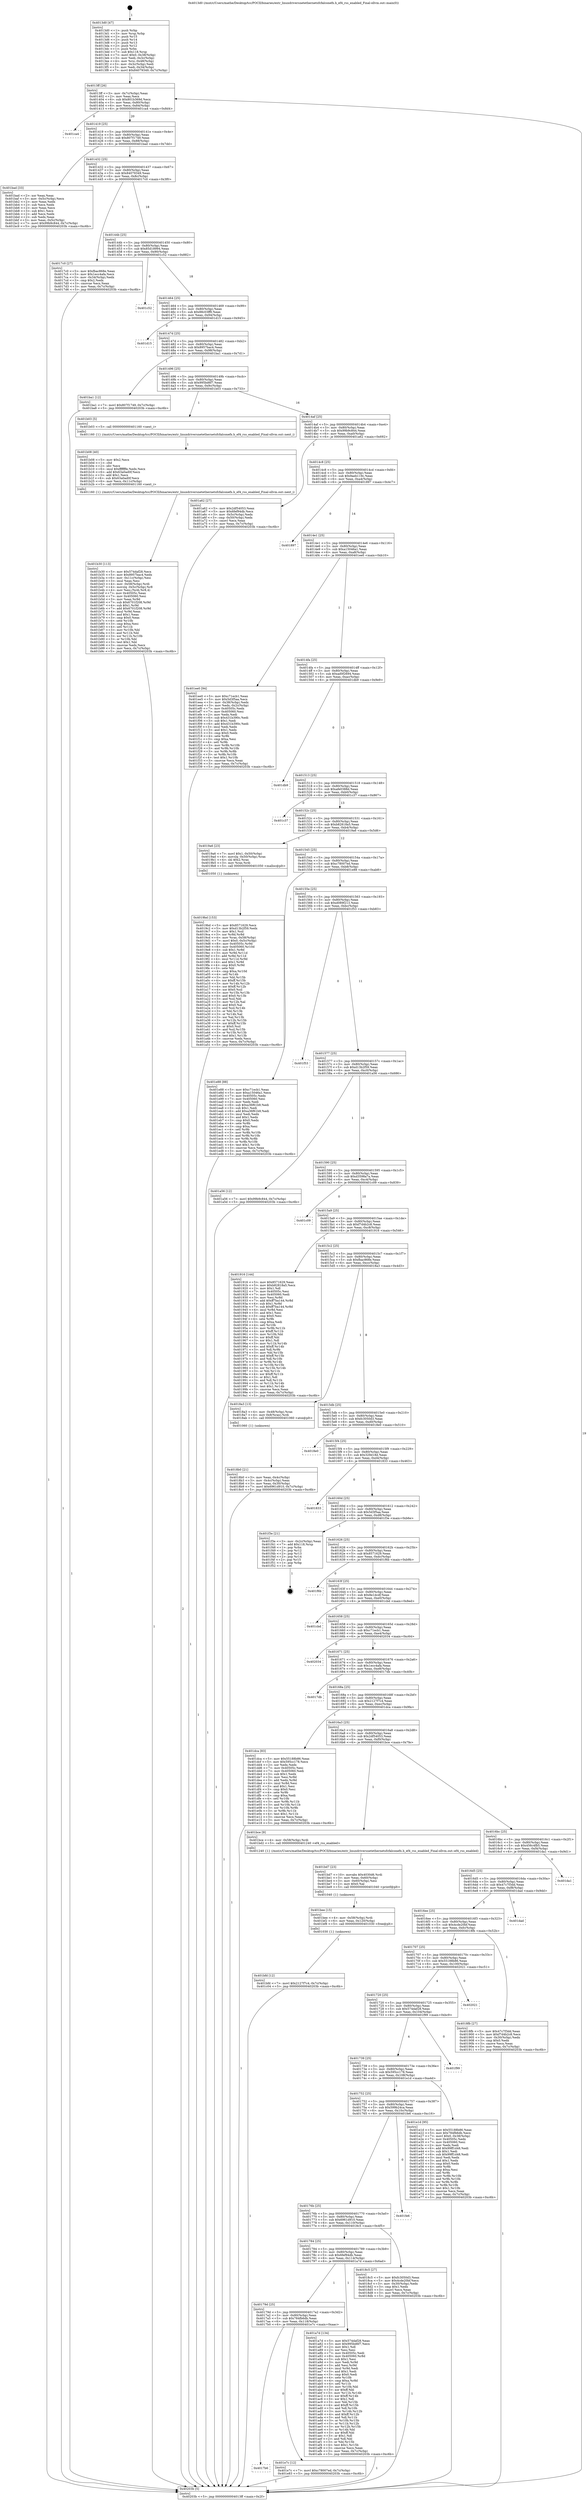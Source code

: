 digraph "0x4013d0" {
  label = "0x4013d0 (/mnt/c/Users/mathe/Desktop/tcc/POCII/binaries/extr_linuxdriversnetethernetsfcfalconefx.h_ef4_rss_enabled_Final-ollvm.out::main(0))"
  labelloc = "t"
  node[shape=record]

  Entry [label="",width=0.3,height=0.3,shape=circle,fillcolor=black,style=filled]
  "0x4013ff" [label="{
     0x4013ff [26]\l
     | [instrs]\l
     &nbsp;&nbsp;0x4013ff \<+3\>: mov -0x7c(%rbp),%eax\l
     &nbsp;&nbsp;0x401402 \<+2\>: mov %eax,%ecx\l
     &nbsp;&nbsp;0x401404 \<+6\>: sub $0x801b369d,%ecx\l
     &nbsp;&nbsp;0x40140a \<+3\>: mov %eax,-0x80(%rbp)\l
     &nbsp;&nbsp;0x40140d \<+6\>: mov %ecx,-0x84(%rbp)\l
     &nbsp;&nbsp;0x401413 \<+6\>: je 0000000000401ca4 \<main+0x8d4\>\l
  }"]
  "0x401ca4" [label="{
     0x401ca4\l
  }", style=dashed]
  "0x401419" [label="{
     0x401419 [25]\l
     | [instrs]\l
     &nbsp;&nbsp;0x401419 \<+5\>: jmp 000000000040141e \<main+0x4e\>\l
     &nbsp;&nbsp;0x40141e \<+3\>: mov -0x80(%rbp),%eax\l
     &nbsp;&nbsp;0x401421 \<+5\>: sub $0x807f1749,%eax\l
     &nbsp;&nbsp;0x401426 \<+6\>: mov %eax,-0x88(%rbp)\l
     &nbsp;&nbsp;0x40142c \<+6\>: je 0000000000401bad \<main+0x7dd\>\l
  }"]
  Exit [label="",width=0.3,height=0.3,shape=circle,fillcolor=black,style=filled,peripheries=2]
  "0x401bad" [label="{
     0x401bad [33]\l
     | [instrs]\l
     &nbsp;&nbsp;0x401bad \<+2\>: xor %eax,%eax\l
     &nbsp;&nbsp;0x401baf \<+3\>: mov -0x5c(%rbp),%ecx\l
     &nbsp;&nbsp;0x401bb2 \<+2\>: mov %eax,%edx\l
     &nbsp;&nbsp;0x401bb4 \<+2\>: sub %ecx,%edx\l
     &nbsp;&nbsp;0x401bb6 \<+2\>: mov %eax,%ecx\l
     &nbsp;&nbsp;0x401bb8 \<+3\>: sub $0x1,%ecx\l
     &nbsp;&nbsp;0x401bbb \<+2\>: add %ecx,%edx\l
     &nbsp;&nbsp;0x401bbd \<+2\>: sub %edx,%eax\l
     &nbsp;&nbsp;0x401bbf \<+3\>: mov %eax,-0x5c(%rbp)\l
     &nbsp;&nbsp;0x401bc2 \<+7\>: movl $0x99b9c844,-0x7c(%rbp)\l
     &nbsp;&nbsp;0x401bc9 \<+5\>: jmp 000000000040203b \<main+0xc6b\>\l
  }"]
  "0x401432" [label="{
     0x401432 [25]\l
     | [instrs]\l
     &nbsp;&nbsp;0x401432 \<+5\>: jmp 0000000000401437 \<main+0x67\>\l
     &nbsp;&nbsp;0x401437 \<+3\>: mov -0x80(%rbp),%eax\l
     &nbsp;&nbsp;0x40143a \<+5\>: sub $0x84079349,%eax\l
     &nbsp;&nbsp;0x40143f \<+6\>: mov %eax,-0x8c(%rbp)\l
     &nbsp;&nbsp;0x401445 \<+6\>: je 00000000004017c0 \<main+0x3f0\>\l
  }"]
  "0x4017b6" [label="{
     0x4017b6\l
  }", style=dashed]
  "0x4017c0" [label="{
     0x4017c0 [27]\l
     | [instrs]\l
     &nbsp;&nbsp;0x4017c0 \<+5\>: mov $0xfbac868e,%eax\l
     &nbsp;&nbsp;0x4017c5 \<+5\>: mov $0x1ecc4afa,%ecx\l
     &nbsp;&nbsp;0x4017ca \<+3\>: mov -0x34(%rbp),%edx\l
     &nbsp;&nbsp;0x4017cd \<+3\>: cmp $0x2,%edx\l
     &nbsp;&nbsp;0x4017d0 \<+3\>: cmovne %ecx,%eax\l
     &nbsp;&nbsp;0x4017d3 \<+3\>: mov %eax,-0x7c(%rbp)\l
     &nbsp;&nbsp;0x4017d6 \<+5\>: jmp 000000000040203b \<main+0xc6b\>\l
  }"]
  "0x40144b" [label="{
     0x40144b [25]\l
     | [instrs]\l
     &nbsp;&nbsp;0x40144b \<+5\>: jmp 0000000000401450 \<main+0x80\>\l
     &nbsp;&nbsp;0x401450 \<+3\>: mov -0x80(%rbp),%eax\l
     &nbsp;&nbsp;0x401453 \<+5\>: sub $0x85d18994,%eax\l
     &nbsp;&nbsp;0x401458 \<+6\>: mov %eax,-0x90(%rbp)\l
     &nbsp;&nbsp;0x40145e \<+6\>: je 0000000000401c52 \<main+0x882\>\l
  }"]
  "0x40203b" [label="{
     0x40203b [5]\l
     | [instrs]\l
     &nbsp;&nbsp;0x40203b \<+5\>: jmp 00000000004013ff \<main+0x2f\>\l
  }"]
  "0x4013d0" [label="{
     0x4013d0 [47]\l
     | [instrs]\l
     &nbsp;&nbsp;0x4013d0 \<+1\>: push %rbp\l
     &nbsp;&nbsp;0x4013d1 \<+3\>: mov %rsp,%rbp\l
     &nbsp;&nbsp;0x4013d4 \<+2\>: push %r15\l
     &nbsp;&nbsp;0x4013d6 \<+2\>: push %r14\l
     &nbsp;&nbsp;0x4013d8 \<+2\>: push %r13\l
     &nbsp;&nbsp;0x4013da \<+2\>: push %r12\l
     &nbsp;&nbsp;0x4013dc \<+1\>: push %rbx\l
     &nbsp;&nbsp;0x4013dd \<+7\>: sub $0x118,%rsp\l
     &nbsp;&nbsp;0x4013e4 \<+7\>: movl $0x0,-0x38(%rbp)\l
     &nbsp;&nbsp;0x4013eb \<+3\>: mov %edi,-0x3c(%rbp)\l
     &nbsp;&nbsp;0x4013ee \<+4\>: mov %rsi,-0x48(%rbp)\l
     &nbsp;&nbsp;0x4013f2 \<+3\>: mov -0x3c(%rbp),%edi\l
     &nbsp;&nbsp;0x4013f5 \<+3\>: mov %edi,-0x34(%rbp)\l
     &nbsp;&nbsp;0x4013f8 \<+7\>: movl $0x84079349,-0x7c(%rbp)\l
  }"]
  "0x401e7c" [label="{
     0x401e7c [12]\l
     | [instrs]\l
     &nbsp;&nbsp;0x401e7c \<+7\>: movl $0xc78007ed,-0x7c(%rbp)\l
     &nbsp;&nbsp;0x401e83 \<+5\>: jmp 000000000040203b \<main+0xc6b\>\l
  }"]
  "0x401c52" [label="{
     0x401c52\l
  }", style=dashed]
  "0x401464" [label="{
     0x401464 [25]\l
     | [instrs]\l
     &nbsp;&nbsp;0x401464 \<+5\>: jmp 0000000000401469 \<main+0x99\>\l
     &nbsp;&nbsp;0x401469 \<+3\>: mov -0x80(%rbp),%eax\l
     &nbsp;&nbsp;0x40146c \<+5\>: sub $0x88c03ff9,%eax\l
     &nbsp;&nbsp;0x401471 \<+6\>: mov %eax,-0x94(%rbp)\l
     &nbsp;&nbsp;0x401477 \<+6\>: je 0000000000401d15 \<main+0x945\>\l
  }"]
  "0x401bfd" [label="{
     0x401bfd [12]\l
     | [instrs]\l
     &nbsp;&nbsp;0x401bfd \<+7\>: movl $0x2127f7c4,-0x7c(%rbp)\l
     &nbsp;&nbsp;0x401c04 \<+5\>: jmp 000000000040203b \<main+0xc6b\>\l
  }"]
  "0x401d15" [label="{
     0x401d15\l
  }", style=dashed]
  "0x40147d" [label="{
     0x40147d [25]\l
     | [instrs]\l
     &nbsp;&nbsp;0x40147d \<+5\>: jmp 0000000000401482 \<main+0xb2\>\l
     &nbsp;&nbsp;0x401482 \<+3\>: mov -0x80(%rbp),%eax\l
     &nbsp;&nbsp;0x401485 \<+5\>: sub $0x8957bac4,%eax\l
     &nbsp;&nbsp;0x40148a \<+6\>: mov %eax,-0x98(%rbp)\l
     &nbsp;&nbsp;0x401490 \<+6\>: je 0000000000401ba1 \<main+0x7d1\>\l
  }"]
  "0x401bee" [label="{
     0x401bee [15]\l
     | [instrs]\l
     &nbsp;&nbsp;0x401bee \<+4\>: mov -0x58(%rbp),%rdi\l
     &nbsp;&nbsp;0x401bf2 \<+6\>: mov %eax,-0x120(%rbp)\l
     &nbsp;&nbsp;0x401bf8 \<+5\>: call 0000000000401030 \<free@plt\>\l
     | [calls]\l
     &nbsp;&nbsp;0x401030 \{1\} (unknown)\l
  }"]
  "0x401ba1" [label="{
     0x401ba1 [12]\l
     | [instrs]\l
     &nbsp;&nbsp;0x401ba1 \<+7\>: movl $0x807f1749,-0x7c(%rbp)\l
     &nbsp;&nbsp;0x401ba8 \<+5\>: jmp 000000000040203b \<main+0xc6b\>\l
  }"]
  "0x401496" [label="{
     0x401496 [25]\l
     | [instrs]\l
     &nbsp;&nbsp;0x401496 \<+5\>: jmp 000000000040149b \<main+0xcb\>\l
     &nbsp;&nbsp;0x40149b \<+3\>: mov -0x80(%rbp),%eax\l
     &nbsp;&nbsp;0x40149e \<+5\>: sub $0x995bd6f7,%eax\l
     &nbsp;&nbsp;0x4014a3 \<+6\>: mov %eax,-0x9c(%rbp)\l
     &nbsp;&nbsp;0x4014a9 \<+6\>: je 0000000000401b03 \<main+0x733\>\l
  }"]
  "0x401bd7" [label="{
     0x401bd7 [23]\l
     | [instrs]\l
     &nbsp;&nbsp;0x401bd7 \<+10\>: movabs $0x4030d6,%rdi\l
     &nbsp;&nbsp;0x401be1 \<+3\>: mov %eax,-0x60(%rbp)\l
     &nbsp;&nbsp;0x401be4 \<+3\>: mov -0x60(%rbp),%esi\l
     &nbsp;&nbsp;0x401be7 \<+2\>: mov $0x0,%al\l
     &nbsp;&nbsp;0x401be9 \<+5\>: call 0000000000401040 \<printf@plt\>\l
     | [calls]\l
     &nbsp;&nbsp;0x401040 \{1\} (unknown)\l
  }"]
  "0x401b03" [label="{
     0x401b03 [5]\l
     | [instrs]\l
     &nbsp;&nbsp;0x401b03 \<+5\>: call 0000000000401160 \<next_i\>\l
     | [calls]\l
     &nbsp;&nbsp;0x401160 \{1\} (/mnt/c/Users/mathe/Desktop/tcc/POCII/binaries/extr_linuxdriversnetethernetsfcfalconefx.h_ef4_rss_enabled_Final-ollvm.out::next_i)\l
  }"]
  "0x4014af" [label="{
     0x4014af [25]\l
     | [instrs]\l
     &nbsp;&nbsp;0x4014af \<+5\>: jmp 00000000004014b4 \<main+0xe4\>\l
     &nbsp;&nbsp;0x4014b4 \<+3\>: mov -0x80(%rbp),%eax\l
     &nbsp;&nbsp;0x4014b7 \<+5\>: sub $0x99b9c844,%eax\l
     &nbsp;&nbsp;0x4014bc \<+6\>: mov %eax,-0xa0(%rbp)\l
     &nbsp;&nbsp;0x4014c2 \<+6\>: je 0000000000401a62 \<main+0x692\>\l
  }"]
  "0x401b30" [label="{
     0x401b30 [113]\l
     | [instrs]\l
     &nbsp;&nbsp;0x401b30 \<+5\>: mov $0x574daf28,%ecx\l
     &nbsp;&nbsp;0x401b35 \<+5\>: mov $0x8957bac4,%edx\l
     &nbsp;&nbsp;0x401b3a \<+6\>: mov -0x11c(%rbp),%esi\l
     &nbsp;&nbsp;0x401b40 \<+3\>: imul %eax,%esi\l
     &nbsp;&nbsp;0x401b43 \<+4\>: mov -0x58(%rbp),%rdi\l
     &nbsp;&nbsp;0x401b47 \<+4\>: movslq -0x5c(%rbp),%r8\l
     &nbsp;&nbsp;0x401b4b \<+4\>: mov %esi,(%rdi,%r8,4)\l
     &nbsp;&nbsp;0x401b4f \<+7\>: mov 0x40505c,%eax\l
     &nbsp;&nbsp;0x401b56 \<+7\>: mov 0x405060,%esi\l
     &nbsp;&nbsp;0x401b5d \<+3\>: mov %eax,%r9d\l
     &nbsp;&nbsp;0x401b60 \<+7\>: sub $0x6701f208,%r9d\l
     &nbsp;&nbsp;0x401b67 \<+4\>: sub $0x1,%r9d\l
     &nbsp;&nbsp;0x401b6b \<+7\>: add $0x6701f208,%r9d\l
     &nbsp;&nbsp;0x401b72 \<+4\>: imul %r9d,%eax\l
     &nbsp;&nbsp;0x401b76 \<+3\>: and $0x1,%eax\l
     &nbsp;&nbsp;0x401b79 \<+3\>: cmp $0x0,%eax\l
     &nbsp;&nbsp;0x401b7c \<+4\>: sete %r10b\l
     &nbsp;&nbsp;0x401b80 \<+3\>: cmp $0xa,%esi\l
     &nbsp;&nbsp;0x401b83 \<+4\>: setl %r11b\l
     &nbsp;&nbsp;0x401b87 \<+3\>: mov %r10b,%bl\l
     &nbsp;&nbsp;0x401b8a \<+3\>: and %r11b,%bl\l
     &nbsp;&nbsp;0x401b8d \<+3\>: xor %r11b,%r10b\l
     &nbsp;&nbsp;0x401b90 \<+3\>: or %r10b,%bl\l
     &nbsp;&nbsp;0x401b93 \<+3\>: test $0x1,%bl\l
     &nbsp;&nbsp;0x401b96 \<+3\>: cmovne %edx,%ecx\l
     &nbsp;&nbsp;0x401b99 \<+3\>: mov %ecx,-0x7c(%rbp)\l
     &nbsp;&nbsp;0x401b9c \<+5\>: jmp 000000000040203b \<main+0xc6b\>\l
  }"]
  "0x401a62" [label="{
     0x401a62 [27]\l
     | [instrs]\l
     &nbsp;&nbsp;0x401a62 \<+5\>: mov $0x2df54053,%eax\l
     &nbsp;&nbsp;0x401a67 \<+5\>: mov $0x6fef94db,%ecx\l
     &nbsp;&nbsp;0x401a6c \<+3\>: mov -0x5c(%rbp),%edx\l
     &nbsp;&nbsp;0x401a6f \<+3\>: cmp -0x50(%rbp),%edx\l
     &nbsp;&nbsp;0x401a72 \<+3\>: cmovl %ecx,%eax\l
     &nbsp;&nbsp;0x401a75 \<+3\>: mov %eax,-0x7c(%rbp)\l
     &nbsp;&nbsp;0x401a78 \<+5\>: jmp 000000000040203b \<main+0xc6b\>\l
  }"]
  "0x4014c8" [label="{
     0x4014c8 [25]\l
     | [instrs]\l
     &nbsp;&nbsp;0x4014c8 \<+5\>: jmp 00000000004014cd \<main+0xfd\>\l
     &nbsp;&nbsp;0x4014cd \<+3\>: mov -0x80(%rbp),%eax\l
     &nbsp;&nbsp;0x4014d0 \<+5\>: sub $0x9aeb119c,%eax\l
     &nbsp;&nbsp;0x4014d5 \<+6\>: mov %eax,-0xa4(%rbp)\l
     &nbsp;&nbsp;0x4014db \<+6\>: je 0000000000401897 \<main+0x4c7\>\l
  }"]
  "0x401b08" [label="{
     0x401b08 [40]\l
     | [instrs]\l
     &nbsp;&nbsp;0x401b08 \<+5\>: mov $0x2,%ecx\l
     &nbsp;&nbsp;0x401b0d \<+1\>: cltd\l
     &nbsp;&nbsp;0x401b0e \<+2\>: idiv %ecx\l
     &nbsp;&nbsp;0x401b10 \<+6\>: imul $0xfffffffe,%edx,%ecx\l
     &nbsp;&nbsp;0x401b16 \<+6\>: add $0x63a0ad0f,%ecx\l
     &nbsp;&nbsp;0x401b1c \<+3\>: add $0x1,%ecx\l
     &nbsp;&nbsp;0x401b1f \<+6\>: sub $0x63a0ad0f,%ecx\l
     &nbsp;&nbsp;0x401b25 \<+6\>: mov %ecx,-0x11c(%rbp)\l
     &nbsp;&nbsp;0x401b2b \<+5\>: call 0000000000401160 \<next_i\>\l
     | [calls]\l
     &nbsp;&nbsp;0x401160 \{1\} (/mnt/c/Users/mathe/Desktop/tcc/POCII/binaries/extr_linuxdriversnetethernetsfcfalconefx.h_ef4_rss_enabled_Final-ollvm.out::next_i)\l
  }"]
  "0x401897" [label="{
     0x401897\l
  }", style=dashed]
  "0x4014e1" [label="{
     0x4014e1 [25]\l
     | [instrs]\l
     &nbsp;&nbsp;0x4014e1 \<+5\>: jmp 00000000004014e6 \<main+0x116\>\l
     &nbsp;&nbsp;0x4014e6 \<+3\>: mov -0x80(%rbp),%eax\l
     &nbsp;&nbsp;0x4014e9 \<+5\>: sub $0xa15046a1,%eax\l
     &nbsp;&nbsp;0x4014ee \<+6\>: mov %eax,-0xa8(%rbp)\l
     &nbsp;&nbsp;0x4014f4 \<+6\>: je 0000000000401ee0 \<main+0xb10\>\l
  }"]
  "0x40179d" [label="{
     0x40179d [25]\l
     | [instrs]\l
     &nbsp;&nbsp;0x40179d \<+5\>: jmp 00000000004017a2 \<main+0x3d2\>\l
     &nbsp;&nbsp;0x4017a2 \<+3\>: mov -0x80(%rbp),%eax\l
     &nbsp;&nbsp;0x4017a5 \<+5\>: sub $0x784fb6db,%eax\l
     &nbsp;&nbsp;0x4017aa \<+6\>: mov %eax,-0x118(%rbp)\l
     &nbsp;&nbsp;0x4017b0 \<+6\>: je 0000000000401e7c \<main+0xaac\>\l
  }"]
  "0x401ee0" [label="{
     0x401ee0 [94]\l
     | [instrs]\l
     &nbsp;&nbsp;0x401ee0 \<+5\>: mov $0xc71ecb1,%eax\l
     &nbsp;&nbsp;0x401ee5 \<+5\>: mov $0x5d3f5aa,%ecx\l
     &nbsp;&nbsp;0x401eea \<+3\>: mov -0x38(%rbp),%edx\l
     &nbsp;&nbsp;0x401eed \<+3\>: mov %edx,-0x2c(%rbp)\l
     &nbsp;&nbsp;0x401ef0 \<+7\>: mov 0x40505c,%edx\l
     &nbsp;&nbsp;0x401ef7 \<+7\>: mov 0x405060,%esi\l
     &nbsp;&nbsp;0x401efe \<+2\>: mov %edx,%edi\l
     &nbsp;&nbsp;0x401f00 \<+6\>: sub $0x431b390c,%edi\l
     &nbsp;&nbsp;0x401f06 \<+3\>: sub $0x1,%edi\l
     &nbsp;&nbsp;0x401f09 \<+6\>: add $0x431b390c,%edi\l
     &nbsp;&nbsp;0x401f0f \<+3\>: imul %edi,%edx\l
     &nbsp;&nbsp;0x401f12 \<+3\>: and $0x1,%edx\l
     &nbsp;&nbsp;0x401f15 \<+3\>: cmp $0x0,%edx\l
     &nbsp;&nbsp;0x401f18 \<+4\>: sete %r8b\l
     &nbsp;&nbsp;0x401f1c \<+3\>: cmp $0xa,%esi\l
     &nbsp;&nbsp;0x401f1f \<+4\>: setl %r9b\l
     &nbsp;&nbsp;0x401f23 \<+3\>: mov %r8b,%r10b\l
     &nbsp;&nbsp;0x401f26 \<+3\>: and %r9b,%r10b\l
     &nbsp;&nbsp;0x401f29 \<+3\>: xor %r9b,%r8b\l
     &nbsp;&nbsp;0x401f2c \<+3\>: or %r8b,%r10b\l
     &nbsp;&nbsp;0x401f2f \<+4\>: test $0x1,%r10b\l
     &nbsp;&nbsp;0x401f33 \<+3\>: cmovne %ecx,%eax\l
     &nbsp;&nbsp;0x401f36 \<+3\>: mov %eax,-0x7c(%rbp)\l
     &nbsp;&nbsp;0x401f39 \<+5\>: jmp 000000000040203b \<main+0xc6b\>\l
  }"]
  "0x4014fa" [label="{
     0x4014fa [25]\l
     | [instrs]\l
     &nbsp;&nbsp;0x4014fa \<+5\>: jmp 00000000004014ff \<main+0x12f\>\l
     &nbsp;&nbsp;0x4014ff \<+3\>: mov -0x80(%rbp),%eax\l
     &nbsp;&nbsp;0x401502 \<+5\>: sub $0xad0f2694,%eax\l
     &nbsp;&nbsp;0x401507 \<+6\>: mov %eax,-0xac(%rbp)\l
     &nbsp;&nbsp;0x40150d \<+6\>: je 0000000000401db9 \<main+0x9e9\>\l
  }"]
  "0x401a7d" [label="{
     0x401a7d [134]\l
     | [instrs]\l
     &nbsp;&nbsp;0x401a7d \<+5\>: mov $0x574daf28,%eax\l
     &nbsp;&nbsp;0x401a82 \<+5\>: mov $0x995bd6f7,%ecx\l
     &nbsp;&nbsp;0x401a87 \<+2\>: mov $0x1,%dl\l
     &nbsp;&nbsp;0x401a89 \<+2\>: xor %esi,%esi\l
     &nbsp;&nbsp;0x401a8b \<+7\>: mov 0x40505c,%edi\l
     &nbsp;&nbsp;0x401a92 \<+8\>: mov 0x405060,%r8d\l
     &nbsp;&nbsp;0x401a9a \<+3\>: sub $0x1,%esi\l
     &nbsp;&nbsp;0x401a9d \<+3\>: mov %edi,%r9d\l
     &nbsp;&nbsp;0x401aa0 \<+3\>: add %esi,%r9d\l
     &nbsp;&nbsp;0x401aa3 \<+4\>: imul %r9d,%edi\l
     &nbsp;&nbsp;0x401aa7 \<+3\>: and $0x1,%edi\l
     &nbsp;&nbsp;0x401aaa \<+3\>: cmp $0x0,%edi\l
     &nbsp;&nbsp;0x401aad \<+4\>: sete %r10b\l
     &nbsp;&nbsp;0x401ab1 \<+4\>: cmp $0xa,%r8d\l
     &nbsp;&nbsp;0x401ab5 \<+4\>: setl %r11b\l
     &nbsp;&nbsp;0x401ab9 \<+3\>: mov %r10b,%bl\l
     &nbsp;&nbsp;0x401abc \<+3\>: xor $0xff,%bl\l
     &nbsp;&nbsp;0x401abf \<+3\>: mov %r11b,%r14b\l
     &nbsp;&nbsp;0x401ac2 \<+4\>: xor $0xff,%r14b\l
     &nbsp;&nbsp;0x401ac6 \<+3\>: xor $0x1,%dl\l
     &nbsp;&nbsp;0x401ac9 \<+3\>: mov %bl,%r15b\l
     &nbsp;&nbsp;0x401acc \<+4\>: and $0xff,%r15b\l
     &nbsp;&nbsp;0x401ad0 \<+3\>: and %dl,%r10b\l
     &nbsp;&nbsp;0x401ad3 \<+3\>: mov %r14b,%r12b\l
     &nbsp;&nbsp;0x401ad6 \<+4\>: and $0xff,%r12b\l
     &nbsp;&nbsp;0x401ada \<+3\>: and %dl,%r11b\l
     &nbsp;&nbsp;0x401add \<+3\>: or %r10b,%r15b\l
     &nbsp;&nbsp;0x401ae0 \<+3\>: or %r11b,%r12b\l
     &nbsp;&nbsp;0x401ae3 \<+3\>: xor %r12b,%r15b\l
     &nbsp;&nbsp;0x401ae6 \<+3\>: or %r14b,%bl\l
     &nbsp;&nbsp;0x401ae9 \<+3\>: xor $0xff,%bl\l
     &nbsp;&nbsp;0x401aec \<+3\>: or $0x1,%dl\l
     &nbsp;&nbsp;0x401aef \<+2\>: and %dl,%bl\l
     &nbsp;&nbsp;0x401af1 \<+3\>: or %bl,%r15b\l
     &nbsp;&nbsp;0x401af4 \<+4\>: test $0x1,%r15b\l
     &nbsp;&nbsp;0x401af8 \<+3\>: cmovne %ecx,%eax\l
     &nbsp;&nbsp;0x401afb \<+3\>: mov %eax,-0x7c(%rbp)\l
     &nbsp;&nbsp;0x401afe \<+5\>: jmp 000000000040203b \<main+0xc6b\>\l
  }"]
  "0x401db9" [label="{
     0x401db9\l
  }", style=dashed]
  "0x401513" [label="{
     0x401513 [25]\l
     | [instrs]\l
     &nbsp;&nbsp;0x401513 \<+5\>: jmp 0000000000401518 \<main+0x148\>\l
     &nbsp;&nbsp;0x401518 \<+3\>: mov -0x80(%rbp),%eax\l
     &nbsp;&nbsp;0x40151b \<+5\>: sub $0xafe0388d,%eax\l
     &nbsp;&nbsp;0x401520 \<+6\>: mov %eax,-0xb0(%rbp)\l
     &nbsp;&nbsp;0x401526 \<+6\>: je 0000000000401c37 \<main+0x867\>\l
  }"]
  "0x4019bd" [label="{
     0x4019bd [153]\l
     | [instrs]\l
     &nbsp;&nbsp;0x4019bd \<+5\>: mov $0x8571629,%ecx\l
     &nbsp;&nbsp;0x4019c2 \<+5\>: mov $0xd13b2f59,%edx\l
     &nbsp;&nbsp;0x4019c7 \<+3\>: mov $0x1,%sil\l
     &nbsp;&nbsp;0x4019ca \<+3\>: xor %r8d,%r8d\l
     &nbsp;&nbsp;0x4019cd \<+4\>: mov %rax,-0x58(%rbp)\l
     &nbsp;&nbsp;0x4019d1 \<+7\>: movl $0x0,-0x5c(%rbp)\l
     &nbsp;&nbsp;0x4019d8 \<+8\>: mov 0x40505c,%r9d\l
     &nbsp;&nbsp;0x4019e0 \<+8\>: mov 0x405060,%r10d\l
     &nbsp;&nbsp;0x4019e8 \<+4\>: sub $0x1,%r8d\l
     &nbsp;&nbsp;0x4019ec \<+3\>: mov %r9d,%r11d\l
     &nbsp;&nbsp;0x4019ef \<+3\>: add %r8d,%r11d\l
     &nbsp;&nbsp;0x4019f2 \<+4\>: imul %r11d,%r9d\l
     &nbsp;&nbsp;0x4019f6 \<+4\>: and $0x1,%r9d\l
     &nbsp;&nbsp;0x4019fa \<+4\>: cmp $0x0,%r9d\l
     &nbsp;&nbsp;0x4019fe \<+3\>: sete %bl\l
     &nbsp;&nbsp;0x401a01 \<+4\>: cmp $0xa,%r10d\l
     &nbsp;&nbsp;0x401a05 \<+4\>: setl %r14b\l
     &nbsp;&nbsp;0x401a09 \<+3\>: mov %bl,%r15b\l
     &nbsp;&nbsp;0x401a0c \<+4\>: xor $0xff,%r15b\l
     &nbsp;&nbsp;0x401a10 \<+3\>: mov %r14b,%r12b\l
     &nbsp;&nbsp;0x401a13 \<+4\>: xor $0xff,%r12b\l
     &nbsp;&nbsp;0x401a17 \<+4\>: xor $0x0,%sil\l
     &nbsp;&nbsp;0x401a1b \<+3\>: mov %r15b,%r13b\l
     &nbsp;&nbsp;0x401a1e \<+4\>: and $0x0,%r13b\l
     &nbsp;&nbsp;0x401a22 \<+3\>: and %sil,%bl\l
     &nbsp;&nbsp;0x401a25 \<+3\>: mov %r12b,%al\l
     &nbsp;&nbsp;0x401a28 \<+2\>: and $0x0,%al\l
     &nbsp;&nbsp;0x401a2a \<+3\>: and %sil,%r14b\l
     &nbsp;&nbsp;0x401a2d \<+3\>: or %bl,%r13b\l
     &nbsp;&nbsp;0x401a30 \<+3\>: or %r14b,%al\l
     &nbsp;&nbsp;0x401a33 \<+3\>: xor %al,%r13b\l
     &nbsp;&nbsp;0x401a36 \<+3\>: or %r12b,%r15b\l
     &nbsp;&nbsp;0x401a39 \<+4\>: xor $0xff,%r15b\l
     &nbsp;&nbsp;0x401a3d \<+4\>: or $0x0,%sil\l
     &nbsp;&nbsp;0x401a41 \<+3\>: and %sil,%r15b\l
     &nbsp;&nbsp;0x401a44 \<+3\>: or %r15b,%r13b\l
     &nbsp;&nbsp;0x401a47 \<+4\>: test $0x1,%r13b\l
     &nbsp;&nbsp;0x401a4b \<+3\>: cmovne %edx,%ecx\l
     &nbsp;&nbsp;0x401a4e \<+3\>: mov %ecx,-0x7c(%rbp)\l
     &nbsp;&nbsp;0x401a51 \<+5\>: jmp 000000000040203b \<main+0xc6b\>\l
  }"]
  "0x401c37" [label="{
     0x401c37\l
  }", style=dashed]
  "0x40152c" [label="{
     0x40152c [25]\l
     | [instrs]\l
     &nbsp;&nbsp;0x40152c \<+5\>: jmp 0000000000401531 \<main+0x161\>\l
     &nbsp;&nbsp;0x401531 \<+3\>: mov -0x80(%rbp),%eax\l
     &nbsp;&nbsp;0x401534 \<+5\>: sub $0xb82818a5,%eax\l
     &nbsp;&nbsp;0x401539 \<+6\>: mov %eax,-0xb4(%rbp)\l
     &nbsp;&nbsp;0x40153f \<+6\>: je 00000000004019a6 \<main+0x5d6\>\l
  }"]
  "0x401784" [label="{
     0x401784 [25]\l
     | [instrs]\l
     &nbsp;&nbsp;0x401784 \<+5\>: jmp 0000000000401789 \<main+0x3b9\>\l
     &nbsp;&nbsp;0x401789 \<+3\>: mov -0x80(%rbp),%eax\l
     &nbsp;&nbsp;0x40178c \<+5\>: sub $0x6fef94db,%eax\l
     &nbsp;&nbsp;0x401791 \<+6\>: mov %eax,-0x114(%rbp)\l
     &nbsp;&nbsp;0x401797 \<+6\>: je 0000000000401a7d \<main+0x6ad\>\l
  }"]
  "0x4019a6" [label="{
     0x4019a6 [23]\l
     | [instrs]\l
     &nbsp;&nbsp;0x4019a6 \<+7\>: movl $0x1,-0x50(%rbp)\l
     &nbsp;&nbsp;0x4019ad \<+4\>: movslq -0x50(%rbp),%rax\l
     &nbsp;&nbsp;0x4019b1 \<+4\>: shl $0x2,%rax\l
     &nbsp;&nbsp;0x4019b5 \<+3\>: mov %rax,%rdi\l
     &nbsp;&nbsp;0x4019b8 \<+5\>: call 0000000000401050 \<malloc@plt\>\l
     | [calls]\l
     &nbsp;&nbsp;0x401050 \{1\} (unknown)\l
  }"]
  "0x401545" [label="{
     0x401545 [25]\l
     | [instrs]\l
     &nbsp;&nbsp;0x401545 \<+5\>: jmp 000000000040154a \<main+0x17a\>\l
     &nbsp;&nbsp;0x40154a \<+3\>: mov -0x80(%rbp),%eax\l
     &nbsp;&nbsp;0x40154d \<+5\>: sub $0xc78007ed,%eax\l
     &nbsp;&nbsp;0x401552 \<+6\>: mov %eax,-0xb8(%rbp)\l
     &nbsp;&nbsp;0x401558 \<+6\>: je 0000000000401e88 \<main+0xab8\>\l
  }"]
  "0x4018c5" [label="{
     0x4018c5 [27]\l
     | [instrs]\l
     &nbsp;&nbsp;0x4018c5 \<+5\>: mov $0xfc3050d3,%eax\l
     &nbsp;&nbsp;0x4018ca \<+5\>: mov $0x4cde20bf,%ecx\l
     &nbsp;&nbsp;0x4018cf \<+3\>: mov -0x30(%rbp),%edx\l
     &nbsp;&nbsp;0x4018d2 \<+3\>: cmp $0x1,%edx\l
     &nbsp;&nbsp;0x4018d5 \<+3\>: cmovl %ecx,%eax\l
     &nbsp;&nbsp;0x4018d8 \<+3\>: mov %eax,-0x7c(%rbp)\l
     &nbsp;&nbsp;0x4018db \<+5\>: jmp 000000000040203b \<main+0xc6b\>\l
  }"]
  "0x401e88" [label="{
     0x401e88 [88]\l
     | [instrs]\l
     &nbsp;&nbsp;0x401e88 \<+5\>: mov $0xc71ecb1,%eax\l
     &nbsp;&nbsp;0x401e8d \<+5\>: mov $0xa15046a1,%ecx\l
     &nbsp;&nbsp;0x401e92 \<+7\>: mov 0x40505c,%edx\l
     &nbsp;&nbsp;0x401e99 \<+7\>: mov 0x405060,%esi\l
     &nbsp;&nbsp;0x401ea0 \<+2\>: mov %edx,%edi\l
     &nbsp;&nbsp;0x401ea2 \<+6\>: sub $0xa36f61b9,%edi\l
     &nbsp;&nbsp;0x401ea8 \<+3\>: sub $0x1,%edi\l
     &nbsp;&nbsp;0x401eab \<+6\>: add $0xa36f61b9,%edi\l
     &nbsp;&nbsp;0x401eb1 \<+3\>: imul %edi,%edx\l
     &nbsp;&nbsp;0x401eb4 \<+3\>: and $0x1,%edx\l
     &nbsp;&nbsp;0x401eb7 \<+3\>: cmp $0x0,%edx\l
     &nbsp;&nbsp;0x401eba \<+4\>: sete %r8b\l
     &nbsp;&nbsp;0x401ebe \<+3\>: cmp $0xa,%esi\l
     &nbsp;&nbsp;0x401ec1 \<+4\>: setl %r9b\l
     &nbsp;&nbsp;0x401ec5 \<+3\>: mov %r8b,%r10b\l
     &nbsp;&nbsp;0x401ec8 \<+3\>: and %r9b,%r10b\l
     &nbsp;&nbsp;0x401ecb \<+3\>: xor %r9b,%r8b\l
     &nbsp;&nbsp;0x401ece \<+3\>: or %r8b,%r10b\l
     &nbsp;&nbsp;0x401ed1 \<+4\>: test $0x1,%r10b\l
     &nbsp;&nbsp;0x401ed5 \<+3\>: cmovne %ecx,%eax\l
     &nbsp;&nbsp;0x401ed8 \<+3\>: mov %eax,-0x7c(%rbp)\l
     &nbsp;&nbsp;0x401edb \<+5\>: jmp 000000000040203b \<main+0xc6b\>\l
  }"]
  "0x40155e" [label="{
     0x40155e [25]\l
     | [instrs]\l
     &nbsp;&nbsp;0x40155e \<+5\>: jmp 0000000000401563 \<main+0x193\>\l
     &nbsp;&nbsp;0x401563 \<+3\>: mov -0x80(%rbp),%eax\l
     &nbsp;&nbsp;0x401566 \<+5\>: sub $0xd089f213,%eax\l
     &nbsp;&nbsp;0x40156b \<+6\>: mov %eax,-0xbc(%rbp)\l
     &nbsp;&nbsp;0x401571 \<+6\>: je 0000000000401f53 \<main+0xb83\>\l
  }"]
  "0x40176b" [label="{
     0x40176b [25]\l
     | [instrs]\l
     &nbsp;&nbsp;0x40176b \<+5\>: jmp 0000000000401770 \<main+0x3a0\>\l
     &nbsp;&nbsp;0x401770 \<+3\>: mov -0x80(%rbp),%eax\l
     &nbsp;&nbsp;0x401773 \<+5\>: sub $0x6961d910,%eax\l
     &nbsp;&nbsp;0x401778 \<+6\>: mov %eax,-0x110(%rbp)\l
     &nbsp;&nbsp;0x40177e \<+6\>: je 00000000004018c5 \<main+0x4f5\>\l
  }"]
  "0x401f53" [label="{
     0x401f53\l
  }", style=dashed]
  "0x401577" [label="{
     0x401577 [25]\l
     | [instrs]\l
     &nbsp;&nbsp;0x401577 \<+5\>: jmp 000000000040157c \<main+0x1ac\>\l
     &nbsp;&nbsp;0x40157c \<+3\>: mov -0x80(%rbp),%eax\l
     &nbsp;&nbsp;0x40157f \<+5\>: sub $0xd13b2f59,%eax\l
     &nbsp;&nbsp;0x401584 \<+6\>: mov %eax,-0xc0(%rbp)\l
     &nbsp;&nbsp;0x40158a \<+6\>: je 0000000000401a56 \<main+0x686\>\l
  }"]
  "0x401fe6" [label="{
     0x401fe6\l
  }", style=dashed]
  "0x401a56" [label="{
     0x401a56 [12]\l
     | [instrs]\l
     &nbsp;&nbsp;0x401a56 \<+7\>: movl $0x99b9c844,-0x7c(%rbp)\l
     &nbsp;&nbsp;0x401a5d \<+5\>: jmp 000000000040203b \<main+0xc6b\>\l
  }"]
  "0x401590" [label="{
     0x401590 [25]\l
     | [instrs]\l
     &nbsp;&nbsp;0x401590 \<+5\>: jmp 0000000000401595 \<main+0x1c5\>\l
     &nbsp;&nbsp;0x401595 \<+3\>: mov -0x80(%rbp),%eax\l
     &nbsp;&nbsp;0x401598 \<+5\>: sub $0xd3598a7a,%eax\l
     &nbsp;&nbsp;0x40159d \<+6\>: mov %eax,-0xc4(%rbp)\l
     &nbsp;&nbsp;0x4015a3 \<+6\>: je 0000000000401c09 \<main+0x839\>\l
  }"]
  "0x401752" [label="{
     0x401752 [25]\l
     | [instrs]\l
     &nbsp;&nbsp;0x401752 \<+5\>: jmp 0000000000401757 \<main+0x387\>\l
     &nbsp;&nbsp;0x401757 \<+3\>: mov -0x80(%rbp),%eax\l
     &nbsp;&nbsp;0x40175a \<+5\>: sub $0x599b24ca,%eax\l
     &nbsp;&nbsp;0x40175f \<+6\>: mov %eax,-0x10c(%rbp)\l
     &nbsp;&nbsp;0x401765 \<+6\>: je 0000000000401fe6 \<main+0xc16\>\l
  }"]
  "0x401c09" [label="{
     0x401c09\l
  }", style=dashed]
  "0x4015a9" [label="{
     0x4015a9 [25]\l
     | [instrs]\l
     &nbsp;&nbsp;0x4015a9 \<+5\>: jmp 00000000004015ae \<main+0x1de\>\l
     &nbsp;&nbsp;0x4015ae \<+3\>: mov -0x80(%rbp),%eax\l
     &nbsp;&nbsp;0x4015b1 \<+5\>: sub $0xf7d4b2c8,%eax\l
     &nbsp;&nbsp;0x4015b6 \<+6\>: mov %eax,-0xc8(%rbp)\l
     &nbsp;&nbsp;0x4015bc \<+6\>: je 0000000000401916 \<main+0x546\>\l
  }"]
  "0x401e1d" [label="{
     0x401e1d [95]\l
     | [instrs]\l
     &nbsp;&nbsp;0x401e1d \<+5\>: mov $0x55188b86,%eax\l
     &nbsp;&nbsp;0x401e22 \<+5\>: mov $0x784fb6db,%ecx\l
     &nbsp;&nbsp;0x401e27 \<+7\>: movl $0x0,-0x38(%rbp)\l
     &nbsp;&nbsp;0x401e2e \<+7\>: mov 0x40505c,%edx\l
     &nbsp;&nbsp;0x401e35 \<+7\>: mov 0x405060,%esi\l
     &nbsp;&nbsp;0x401e3c \<+2\>: mov %edx,%edi\l
     &nbsp;&nbsp;0x401e3e \<+6\>: add $0x99ff1d48,%edi\l
     &nbsp;&nbsp;0x401e44 \<+3\>: sub $0x1,%edi\l
     &nbsp;&nbsp;0x401e47 \<+6\>: sub $0x99ff1d48,%edi\l
     &nbsp;&nbsp;0x401e4d \<+3\>: imul %edi,%edx\l
     &nbsp;&nbsp;0x401e50 \<+3\>: and $0x1,%edx\l
     &nbsp;&nbsp;0x401e53 \<+3\>: cmp $0x0,%edx\l
     &nbsp;&nbsp;0x401e56 \<+4\>: sete %r8b\l
     &nbsp;&nbsp;0x401e5a \<+3\>: cmp $0xa,%esi\l
     &nbsp;&nbsp;0x401e5d \<+4\>: setl %r9b\l
     &nbsp;&nbsp;0x401e61 \<+3\>: mov %r8b,%r10b\l
     &nbsp;&nbsp;0x401e64 \<+3\>: and %r9b,%r10b\l
     &nbsp;&nbsp;0x401e67 \<+3\>: xor %r9b,%r8b\l
     &nbsp;&nbsp;0x401e6a \<+3\>: or %r8b,%r10b\l
     &nbsp;&nbsp;0x401e6d \<+4\>: test $0x1,%r10b\l
     &nbsp;&nbsp;0x401e71 \<+3\>: cmovne %ecx,%eax\l
     &nbsp;&nbsp;0x401e74 \<+3\>: mov %eax,-0x7c(%rbp)\l
     &nbsp;&nbsp;0x401e77 \<+5\>: jmp 000000000040203b \<main+0xc6b\>\l
  }"]
  "0x401916" [label="{
     0x401916 [144]\l
     | [instrs]\l
     &nbsp;&nbsp;0x401916 \<+5\>: mov $0x8571629,%eax\l
     &nbsp;&nbsp;0x40191b \<+5\>: mov $0xb82818a5,%ecx\l
     &nbsp;&nbsp;0x401920 \<+2\>: mov $0x1,%dl\l
     &nbsp;&nbsp;0x401922 \<+7\>: mov 0x40505c,%esi\l
     &nbsp;&nbsp;0x401929 \<+7\>: mov 0x405060,%edi\l
     &nbsp;&nbsp;0x401930 \<+3\>: mov %esi,%r8d\l
     &nbsp;&nbsp;0x401933 \<+7\>: add $0xff7ba144,%r8d\l
     &nbsp;&nbsp;0x40193a \<+4\>: sub $0x1,%r8d\l
     &nbsp;&nbsp;0x40193e \<+7\>: sub $0xff7ba144,%r8d\l
     &nbsp;&nbsp;0x401945 \<+4\>: imul %r8d,%esi\l
     &nbsp;&nbsp;0x401949 \<+3\>: and $0x1,%esi\l
     &nbsp;&nbsp;0x40194c \<+3\>: cmp $0x0,%esi\l
     &nbsp;&nbsp;0x40194f \<+4\>: sete %r9b\l
     &nbsp;&nbsp;0x401953 \<+3\>: cmp $0xa,%edi\l
     &nbsp;&nbsp;0x401956 \<+4\>: setl %r10b\l
     &nbsp;&nbsp;0x40195a \<+3\>: mov %r9b,%r11b\l
     &nbsp;&nbsp;0x40195d \<+4\>: xor $0xff,%r11b\l
     &nbsp;&nbsp;0x401961 \<+3\>: mov %r10b,%bl\l
     &nbsp;&nbsp;0x401964 \<+3\>: xor $0xff,%bl\l
     &nbsp;&nbsp;0x401967 \<+3\>: xor $0x1,%dl\l
     &nbsp;&nbsp;0x40196a \<+3\>: mov %r11b,%r14b\l
     &nbsp;&nbsp;0x40196d \<+4\>: and $0xff,%r14b\l
     &nbsp;&nbsp;0x401971 \<+3\>: and %dl,%r9b\l
     &nbsp;&nbsp;0x401974 \<+3\>: mov %bl,%r15b\l
     &nbsp;&nbsp;0x401977 \<+4\>: and $0xff,%r15b\l
     &nbsp;&nbsp;0x40197b \<+3\>: and %dl,%r10b\l
     &nbsp;&nbsp;0x40197e \<+3\>: or %r9b,%r14b\l
     &nbsp;&nbsp;0x401981 \<+3\>: or %r10b,%r15b\l
     &nbsp;&nbsp;0x401984 \<+3\>: xor %r15b,%r14b\l
     &nbsp;&nbsp;0x401987 \<+3\>: or %bl,%r11b\l
     &nbsp;&nbsp;0x40198a \<+4\>: xor $0xff,%r11b\l
     &nbsp;&nbsp;0x40198e \<+3\>: or $0x1,%dl\l
     &nbsp;&nbsp;0x401991 \<+3\>: and %dl,%r11b\l
     &nbsp;&nbsp;0x401994 \<+3\>: or %r11b,%r14b\l
     &nbsp;&nbsp;0x401997 \<+4\>: test $0x1,%r14b\l
     &nbsp;&nbsp;0x40199b \<+3\>: cmovne %ecx,%eax\l
     &nbsp;&nbsp;0x40199e \<+3\>: mov %eax,-0x7c(%rbp)\l
     &nbsp;&nbsp;0x4019a1 \<+5\>: jmp 000000000040203b \<main+0xc6b\>\l
  }"]
  "0x4015c2" [label="{
     0x4015c2 [25]\l
     | [instrs]\l
     &nbsp;&nbsp;0x4015c2 \<+5\>: jmp 00000000004015c7 \<main+0x1f7\>\l
     &nbsp;&nbsp;0x4015c7 \<+3\>: mov -0x80(%rbp),%eax\l
     &nbsp;&nbsp;0x4015ca \<+5\>: sub $0xfbac868e,%eax\l
     &nbsp;&nbsp;0x4015cf \<+6\>: mov %eax,-0xcc(%rbp)\l
     &nbsp;&nbsp;0x4015d5 \<+6\>: je 00000000004018a3 \<main+0x4d3\>\l
  }"]
  "0x401739" [label="{
     0x401739 [25]\l
     | [instrs]\l
     &nbsp;&nbsp;0x401739 \<+5\>: jmp 000000000040173e \<main+0x36e\>\l
     &nbsp;&nbsp;0x40173e \<+3\>: mov -0x80(%rbp),%eax\l
     &nbsp;&nbsp;0x401741 \<+5\>: sub $0x595cc178,%eax\l
     &nbsp;&nbsp;0x401746 \<+6\>: mov %eax,-0x108(%rbp)\l
     &nbsp;&nbsp;0x40174c \<+6\>: je 0000000000401e1d \<main+0xa4d\>\l
  }"]
  "0x4018a3" [label="{
     0x4018a3 [13]\l
     | [instrs]\l
     &nbsp;&nbsp;0x4018a3 \<+4\>: mov -0x48(%rbp),%rax\l
     &nbsp;&nbsp;0x4018a7 \<+4\>: mov 0x8(%rax),%rdi\l
     &nbsp;&nbsp;0x4018ab \<+5\>: call 0000000000401060 \<atoi@plt\>\l
     | [calls]\l
     &nbsp;&nbsp;0x401060 \{1\} (unknown)\l
  }"]
  "0x4015db" [label="{
     0x4015db [25]\l
     | [instrs]\l
     &nbsp;&nbsp;0x4015db \<+5\>: jmp 00000000004015e0 \<main+0x210\>\l
     &nbsp;&nbsp;0x4015e0 \<+3\>: mov -0x80(%rbp),%eax\l
     &nbsp;&nbsp;0x4015e3 \<+5\>: sub $0xfc3050d3,%eax\l
     &nbsp;&nbsp;0x4015e8 \<+6\>: mov %eax,-0xd0(%rbp)\l
     &nbsp;&nbsp;0x4015ee \<+6\>: je 00000000004018e0 \<main+0x510\>\l
  }"]
  "0x4018b0" [label="{
     0x4018b0 [21]\l
     | [instrs]\l
     &nbsp;&nbsp;0x4018b0 \<+3\>: mov %eax,-0x4c(%rbp)\l
     &nbsp;&nbsp;0x4018b3 \<+3\>: mov -0x4c(%rbp),%eax\l
     &nbsp;&nbsp;0x4018b6 \<+3\>: mov %eax,-0x30(%rbp)\l
     &nbsp;&nbsp;0x4018b9 \<+7\>: movl $0x6961d910,-0x7c(%rbp)\l
     &nbsp;&nbsp;0x4018c0 \<+5\>: jmp 000000000040203b \<main+0xc6b\>\l
  }"]
  "0x401f99" [label="{
     0x401f99\l
  }", style=dashed]
  "0x4018e0" [label="{
     0x4018e0\l
  }", style=dashed]
  "0x4015f4" [label="{
     0x4015f4 [25]\l
     | [instrs]\l
     &nbsp;&nbsp;0x4015f4 \<+5\>: jmp 00000000004015f9 \<main+0x229\>\l
     &nbsp;&nbsp;0x4015f9 \<+3\>: mov -0x80(%rbp),%eax\l
     &nbsp;&nbsp;0x4015fc \<+5\>: sub $0x329d18d,%eax\l
     &nbsp;&nbsp;0x401601 \<+6\>: mov %eax,-0xd4(%rbp)\l
     &nbsp;&nbsp;0x401607 \<+6\>: je 0000000000401833 \<main+0x463\>\l
  }"]
  "0x401720" [label="{
     0x401720 [25]\l
     | [instrs]\l
     &nbsp;&nbsp;0x401720 \<+5\>: jmp 0000000000401725 \<main+0x355\>\l
     &nbsp;&nbsp;0x401725 \<+3\>: mov -0x80(%rbp),%eax\l
     &nbsp;&nbsp;0x401728 \<+5\>: sub $0x574daf28,%eax\l
     &nbsp;&nbsp;0x40172d \<+6\>: mov %eax,-0x104(%rbp)\l
     &nbsp;&nbsp;0x401733 \<+6\>: je 0000000000401f99 \<main+0xbc9\>\l
  }"]
  "0x401833" [label="{
     0x401833\l
  }", style=dashed]
  "0x40160d" [label="{
     0x40160d [25]\l
     | [instrs]\l
     &nbsp;&nbsp;0x40160d \<+5\>: jmp 0000000000401612 \<main+0x242\>\l
     &nbsp;&nbsp;0x401612 \<+3\>: mov -0x80(%rbp),%eax\l
     &nbsp;&nbsp;0x401615 \<+5\>: sub $0x5d3f5aa,%eax\l
     &nbsp;&nbsp;0x40161a \<+6\>: mov %eax,-0xd8(%rbp)\l
     &nbsp;&nbsp;0x401620 \<+6\>: je 0000000000401f3e \<main+0xb6e\>\l
  }"]
  "0x402021" [label="{
     0x402021\l
  }", style=dashed]
  "0x401f3e" [label="{
     0x401f3e [21]\l
     | [instrs]\l
     &nbsp;&nbsp;0x401f3e \<+3\>: mov -0x2c(%rbp),%eax\l
     &nbsp;&nbsp;0x401f41 \<+7\>: add $0x118,%rsp\l
     &nbsp;&nbsp;0x401f48 \<+1\>: pop %rbx\l
     &nbsp;&nbsp;0x401f49 \<+2\>: pop %r12\l
     &nbsp;&nbsp;0x401f4b \<+2\>: pop %r13\l
     &nbsp;&nbsp;0x401f4d \<+2\>: pop %r14\l
     &nbsp;&nbsp;0x401f4f \<+2\>: pop %r15\l
     &nbsp;&nbsp;0x401f51 \<+1\>: pop %rbp\l
     &nbsp;&nbsp;0x401f52 \<+1\>: ret\l
  }"]
  "0x401626" [label="{
     0x401626 [25]\l
     | [instrs]\l
     &nbsp;&nbsp;0x401626 \<+5\>: jmp 000000000040162b \<main+0x25b\>\l
     &nbsp;&nbsp;0x40162b \<+3\>: mov -0x80(%rbp),%eax\l
     &nbsp;&nbsp;0x40162e \<+5\>: sub $0x8571629,%eax\l
     &nbsp;&nbsp;0x401633 \<+6\>: mov %eax,-0xdc(%rbp)\l
     &nbsp;&nbsp;0x401639 \<+6\>: je 0000000000401f6b \<main+0xb9b\>\l
  }"]
  "0x401707" [label="{
     0x401707 [25]\l
     | [instrs]\l
     &nbsp;&nbsp;0x401707 \<+5\>: jmp 000000000040170c \<main+0x33c\>\l
     &nbsp;&nbsp;0x40170c \<+3\>: mov -0x80(%rbp),%eax\l
     &nbsp;&nbsp;0x40170f \<+5\>: sub $0x55188b86,%eax\l
     &nbsp;&nbsp;0x401714 \<+6\>: mov %eax,-0x100(%rbp)\l
     &nbsp;&nbsp;0x40171a \<+6\>: je 0000000000402021 \<main+0xc51\>\l
  }"]
  "0x401f6b" [label="{
     0x401f6b\l
  }", style=dashed]
  "0x40163f" [label="{
     0x40163f [25]\l
     | [instrs]\l
     &nbsp;&nbsp;0x40163f \<+5\>: jmp 0000000000401644 \<main+0x274\>\l
     &nbsp;&nbsp;0x401644 \<+3\>: mov -0x80(%rbp),%eax\l
     &nbsp;&nbsp;0x401647 \<+5\>: sub $0x8e1dcdf,%eax\l
     &nbsp;&nbsp;0x40164c \<+6\>: mov %eax,-0xe0(%rbp)\l
     &nbsp;&nbsp;0x401652 \<+6\>: je 0000000000401cbd \<main+0x8ed\>\l
  }"]
  "0x4018fb" [label="{
     0x4018fb [27]\l
     | [instrs]\l
     &nbsp;&nbsp;0x4018fb \<+5\>: mov $0x47c7f3dd,%eax\l
     &nbsp;&nbsp;0x401900 \<+5\>: mov $0xf7d4b2c8,%ecx\l
     &nbsp;&nbsp;0x401905 \<+3\>: mov -0x30(%rbp),%edx\l
     &nbsp;&nbsp;0x401908 \<+3\>: cmp $0x0,%edx\l
     &nbsp;&nbsp;0x40190b \<+3\>: cmove %ecx,%eax\l
     &nbsp;&nbsp;0x40190e \<+3\>: mov %eax,-0x7c(%rbp)\l
     &nbsp;&nbsp;0x401911 \<+5\>: jmp 000000000040203b \<main+0xc6b\>\l
  }"]
  "0x401cbd" [label="{
     0x401cbd\l
  }", style=dashed]
  "0x401658" [label="{
     0x401658 [25]\l
     | [instrs]\l
     &nbsp;&nbsp;0x401658 \<+5\>: jmp 000000000040165d \<main+0x28d\>\l
     &nbsp;&nbsp;0x40165d \<+3\>: mov -0x80(%rbp),%eax\l
     &nbsp;&nbsp;0x401660 \<+5\>: sub $0xc71ecb1,%eax\l
     &nbsp;&nbsp;0x401665 \<+6\>: mov %eax,-0xe4(%rbp)\l
     &nbsp;&nbsp;0x40166b \<+6\>: je 0000000000402034 \<main+0xc64\>\l
  }"]
  "0x4016ee" [label="{
     0x4016ee [25]\l
     | [instrs]\l
     &nbsp;&nbsp;0x4016ee \<+5\>: jmp 00000000004016f3 \<main+0x323\>\l
     &nbsp;&nbsp;0x4016f3 \<+3\>: mov -0x80(%rbp),%eax\l
     &nbsp;&nbsp;0x4016f6 \<+5\>: sub $0x4cde20bf,%eax\l
     &nbsp;&nbsp;0x4016fb \<+6\>: mov %eax,-0xfc(%rbp)\l
     &nbsp;&nbsp;0x401701 \<+6\>: je 00000000004018fb \<main+0x52b\>\l
  }"]
  "0x402034" [label="{
     0x402034\l
  }", style=dashed]
  "0x401671" [label="{
     0x401671 [25]\l
     | [instrs]\l
     &nbsp;&nbsp;0x401671 \<+5\>: jmp 0000000000401676 \<main+0x2a6\>\l
     &nbsp;&nbsp;0x401676 \<+3\>: mov -0x80(%rbp),%eax\l
     &nbsp;&nbsp;0x401679 \<+5\>: sub $0x1ecc4afa,%eax\l
     &nbsp;&nbsp;0x40167e \<+6\>: mov %eax,-0xe8(%rbp)\l
     &nbsp;&nbsp;0x401684 \<+6\>: je 00000000004017db \<main+0x40b\>\l
  }"]
  "0x401dad" [label="{
     0x401dad\l
  }", style=dashed]
  "0x4017db" [label="{
     0x4017db\l
  }", style=dashed]
  "0x40168a" [label="{
     0x40168a [25]\l
     | [instrs]\l
     &nbsp;&nbsp;0x40168a \<+5\>: jmp 000000000040168f \<main+0x2bf\>\l
     &nbsp;&nbsp;0x40168f \<+3\>: mov -0x80(%rbp),%eax\l
     &nbsp;&nbsp;0x401692 \<+5\>: sub $0x2127f7c4,%eax\l
     &nbsp;&nbsp;0x401697 \<+6\>: mov %eax,-0xec(%rbp)\l
     &nbsp;&nbsp;0x40169d \<+6\>: je 0000000000401dca \<main+0x9fa\>\l
  }"]
  "0x4016d5" [label="{
     0x4016d5 [25]\l
     | [instrs]\l
     &nbsp;&nbsp;0x4016d5 \<+5\>: jmp 00000000004016da \<main+0x30a\>\l
     &nbsp;&nbsp;0x4016da \<+3\>: mov -0x80(%rbp),%eax\l
     &nbsp;&nbsp;0x4016dd \<+5\>: sub $0x47c7f3dd,%eax\l
     &nbsp;&nbsp;0x4016e2 \<+6\>: mov %eax,-0xf8(%rbp)\l
     &nbsp;&nbsp;0x4016e8 \<+6\>: je 0000000000401dad \<main+0x9dd\>\l
  }"]
  "0x401dca" [label="{
     0x401dca [83]\l
     | [instrs]\l
     &nbsp;&nbsp;0x401dca \<+5\>: mov $0x55188b86,%eax\l
     &nbsp;&nbsp;0x401dcf \<+5\>: mov $0x595cc178,%ecx\l
     &nbsp;&nbsp;0x401dd4 \<+2\>: xor %edx,%edx\l
     &nbsp;&nbsp;0x401dd6 \<+7\>: mov 0x40505c,%esi\l
     &nbsp;&nbsp;0x401ddd \<+7\>: mov 0x405060,%edi\l
     &nbsp;&nbsp;0x401de4 \<+3\>: sub $0x1,%edx\l
     &nbsp;&nbsp;0x401de7 \<+3\>: mov %esi,%r8d\l
     &nbsp;&nbsp;0x401dea \<+3\>: add %edx,%r8d\l
     &nbsp;&nbsp;0x401ded \<+4\>: imul %r8d,%esi\l
     &nbsp;&nbsp;0x401df1 \<+3\>: and $0x1,%esi\l
     &nbsp;&nbsp;0x401df4 \<+3\>: cmp $0x0,%esi\l
     &nbsp;&nbsp;0x401df7 \<+4\>: sete %r9b\l
     &nbsp;&nbsp;0x401dfb \<+3\>: cmp $0xa,%edi\l
     &nbsp;&nbsp;0x401dfe \<+4\>: setl %r10b\l
     &nbsp;&nbsp;0x401e02 \<+3\>: mov %r9b,%r11b\l
     &nbsp;&nbsp;0x401e05 \<+3\>: and %r10b,%r11b\l
     &nbsp;&nbsp;0x401e08 \<+3\>: xor %r10b,%r9b\l
     &nbsp;&nbsp;0x401e0b \<+3\>: or %r9b,%r11b\l
     &nbsp;&nbsp;0x401e0e \<+4\>: test $0x1,%r11b\l
     &nbsp;&nbsp;0x401e12 \<+3\>: cmovne %ecx,%eax\l
     &nbsp;&nbsp;0x401e15 \<+3\>: mov %eax,-0x7c(%rbp)\l
     &nbsp;&nbsp;0x401e18 \<+5\>: jmp 000000000040203b \<main+0xc6b\>\l
  }"]
  "0x4016a3" [label="{
     0x4016a3 [25]\l
     | [instrs]\l
     &nbsp;&nbsp;0x4016a3 \<+5\>: jmp 00000000004016a8 \<main+0x2d8\>\l
     &nbsp;&nbsp;0x4016a8 \<+3\>: mov -0x80(%rbp),%eax\l
     &nbsp;&nbsp;0x4016ab \<+5\>: sub $0x2df54053,%eax\l
     &nbsp;&nbsp;0x4016b0 \<+6\>: mov %eax,-0xf0(%rbp)\l
     &nbsp;&nbsp;0x4016b6 \<+6\>: je 0000000000401bce \<main+0x7fe\>\l
  }"]
  "0x401da1" [label="{
     0x401da1\l
  }", style=dashed]
  "0x401bce" [label="{
     0x401bce [9]\l
     | [instrs]\l
     &nbsp;&nbsp;0x401bce \<+4\>: mov -0x58(%rbp),%rdi\l
     &nbsp;&nbsp;0x401bd2 \<+5\>: call 0000000000401240 \<ef4_rss_enabled\>\l
     | [calls]\l
     &nbsp;&nbsp;0x401240 \{1\} (/mnt/c/Users/mathe/Desktop/tcc/POCII/binaries/extr_linuxdriversnetethernetsfcfalconefx.h_ef4_rss_enabled_Final-ollvm.out::ef4_rss_enabled)\l
  }"]
  "0x4016bc" [label="{
     0x4016bc [25]\l
     | [instrs]\l
     &nbsp;&nbsp;0x4016bc \<+5\>: jmp 00000000004016c1 \<main+0x2f1\>\l
     &nbsp;&nbsp;0x4016c1 \<+3\>: mov -0x80(%rbp),%eax\l
     &nbsp;&nbsp;0x4016c4 \<+5\>: sub $0x456c4fb5,%eax\l
     &nbsp;&nbsp;0x4016c9 \<+6\>: mov %eax,-0xf4(%rbp)\l
     &nbsp;&nbsp;0x4016cf \<+6\>: je 0000000000401da1 \<main+0x9d1\>\l
  }"]
  Entry -> "0x4013d0" [label=" 1"]
  "0x4013ff" -> "0x401ca4" [label=" 0"]
  "0x4013ff" -> "0x401419" [label=" 20"]
  "0x401f3e" -> Exit [label=" 1"]
  "0x401419" -> "0x401bad" [label=" 1"]
  "0x401419" -> "0x401432" [label=" 19"]
  "0x401ee0" -> "0x40203b" [label=" 1"]
  "0x401432" -> "0x4017c0" [label=" 1"]
  "0x401432" -> "0x40144b" [label=" 18"]
  "0x4017c0" -> "0x40203b" [label=" 1"]
  "0x4013d0" -> "0x4013ff" [label=" 1"]
  "0x40203b" -> "0x4013ff" [label=" 19"]
  "0x401e88" -> "0x40203b" [label=" 1"]
  "0x40144b" -> "0x401c52" [label=" 0"]
  "0x40144b" -> "0x401464" [label=" 18"]
  "0x401e7c" -> "0x40203b" [label=" 1"]
  "0x401464" -> "0x401d15" [label=" 0"]
  "0x401464" -> "0x40147d" [label=" 18"]
  "0x40179d" -> "0x401e7c" [label=" 1"]
  "0x40147d" -> "0x401ba1" [label=" 1"]
  "0x40147d" -> "0x401496" [label=" 17"]
  "0x40179d" -> "0x4017b6" [label=" 0"]
  "0x401496" -> "0x401b03" [label=" 1"]
  "0x401496" -> "0x4014af" [label=" 16"]
  "0x401e1d" -> "0x40203b" [label=" 1"]
  "0x4014af" -> "0x401a62" [label=" 2"]
  "0x4014af" -> "0x4014c8" [label=" 14"]
  "0x401dca" -> "0x40203b" [label=" 1"]
  "0x4014c8" -> "0x401897" [label=" 0"]
  "0x4014c8" -> "0x4014e1" [label=" 14"]
  "0x401bfd" -> "0x40203b" [label=" 1"]
  "0x4014e1" -> "0x401ee0" [label=" 1"]
  "0x4014e1" -> "0x4014fa" [label=" 13"]
  "0x401bee" -> "0x401bfd" [label=" 1"]
  "0x4014fa" -> "0x401db9" [label=" 0"]
  "0x4014fa" -> "0x401513" [label=" 13"]
  "0x401bd7" -> "0x401bee" [label=" 1"]
  "0x401513" -> "0x401c37" [label=" 0"]
  "0x401513" -> "0x40152c" [label=" 13"]
  "0x401bad" -> "0x40203b" [label=" 1"]
  "0x40152c" -> "0x4019a6" [label=" 1"]
  "0x40152c" -> "0x401545" [label=" 12"]
  "0x401ba1" -> "0x40203b" [label=" 1"]
  "0x401545" -> "0x401e88" [label=" 1"]
  "0x401545" -> "0x40155e" [label=" 11"]
  "0x401b30" -> "0x40203b" [label=" 1"]
  "0x40155e" -> "0x401f53" [label=" 0"]
  "0x40155e" -> "0x401577" [label=" 11"]
  "0x401b03" -> "0x401b08" [label=" 1"]
  "0x401577" -> "0x401a56" [label=" 1"]
  "0x401577" -> "0x401590" [label=" 10"]
  "0x401a7d" -> "0x40203b" [label=" 1"]
  "0x401590" -> "0x401c09" [label=" 0"]
  "0x401590" -> "0x4015a9" [label=" 10"]
  "0x401784" -> "0x401a7d" [label=" 1"]
  "0x4015a9" -> "0x401916" [label=" 1"]
  "0x4015a9" -> "0x4015c2" [label=" 9"]
  "0x401bce" -> "0x401bd7" [label=" 1"]
  "0x4015c2" -> "0x4018a3" [label=" 1"]
  "0x4015c2" -> "0x4015db" [label=" 8"]
  "0x4018a3" -> "0x4018b0" [label=" 1"]
  "0x4018b0" -> "0x40203b" [label=" 1"]
  "0x401a56" -> "0x40203b" [label=" 1"]
  "0x4015db" -> "0x4018e0" [label=" 0"]
  "0x4015db" -> "0x4015f4" [label=" 8"]
  "0x4019bd" -> "0x40203b" [label=" 1"]
  "0x4015f4" -> "0x401833" [label=" 0"]
  "0x4015f4" -> "0x40160d" [label=" 8"]
  "0x401916" -> "0x40203b" [label=" 1"]
  "0x40160d" -> "0x401f3e" [label=" 1"]
  "0x40160d" -> "0x401626" [label=" 7"]
  "0x4018fb" -> "0x40203b" [label=" 1"]
  "0x401626" -> "0x401f6b" [label=" 0"]
  "0x401626" -> "0x40163f" [label=" 7"]
  "0x40176b" -> "0x401784" [label=" 2"]
  "0x40163f" -> "0x401cbd" [label=" 0"]
  "0x40163f" -> "0x401658" [label=" 7"]
  "0x40176b" -> "0x4018c5" [label=" 1"]
  "0x401658" -> "0x402034" [label=" 0"]
  "0x401658" -> "0x401671" [label=" 7"]
  "0x401752" -> "0x40176b" [label=" 3"]
  "0x401671" -> "0x4017db" [label=" 0"]
  "0x401671" -> "0x40168a" [label=" 7"]
  "0x401752" -> "0x401fe6" [label=" 0"]
  "0x40168a" -> "0x401dca" [label=" 1"]
  "0x40168a" -> "0x4016a3" [label=" 6"]
  "0x401739" -> "0x401752" [label=" 3"]
  "0x4016a3" -> "0x401bce" [label=" 1"]
  "0x4016a3" -> "0x4016bc" [label=" 5"]
  "0x401739" -> "0x401e1d" [label=" 1"]
  "0x4016bc" -> "0x401da1" [label=" 0"]
  "0x4016bc" -> "0x4016d5" [label=" 5"]
  "0x401784" -> "0x40179d" [label=" 1"]
  "0x4016d5" -> "0x401dad" [label=" 0"]
  "0x4016d5" -> "0x4016ee" [label=" 5"]
  "0x401b08" -> "0x401b30" [label=" 1"]
  "0x4016ee" -> "0x4018fb" [label=" 1"]
  "0x4016ee" -> "0x401707" [label=" 4"]
  "0x4018c5" -> "0x40203b" [label=" 1"]
  "0x401707" -> "0x402021" [label=" 0"]
  "0x401707" -> "0x401720" [label=" 4"]
  "0x4019a6" -> "0x4019bd" [label=" 1"]
  "0x401720" -> "0x401f99" [label=" 0"]
  "0x401720" -> "0x401739" [label=" 4"]
  "0x401a62" -> "0x40203b" [label=" 2"]
}
